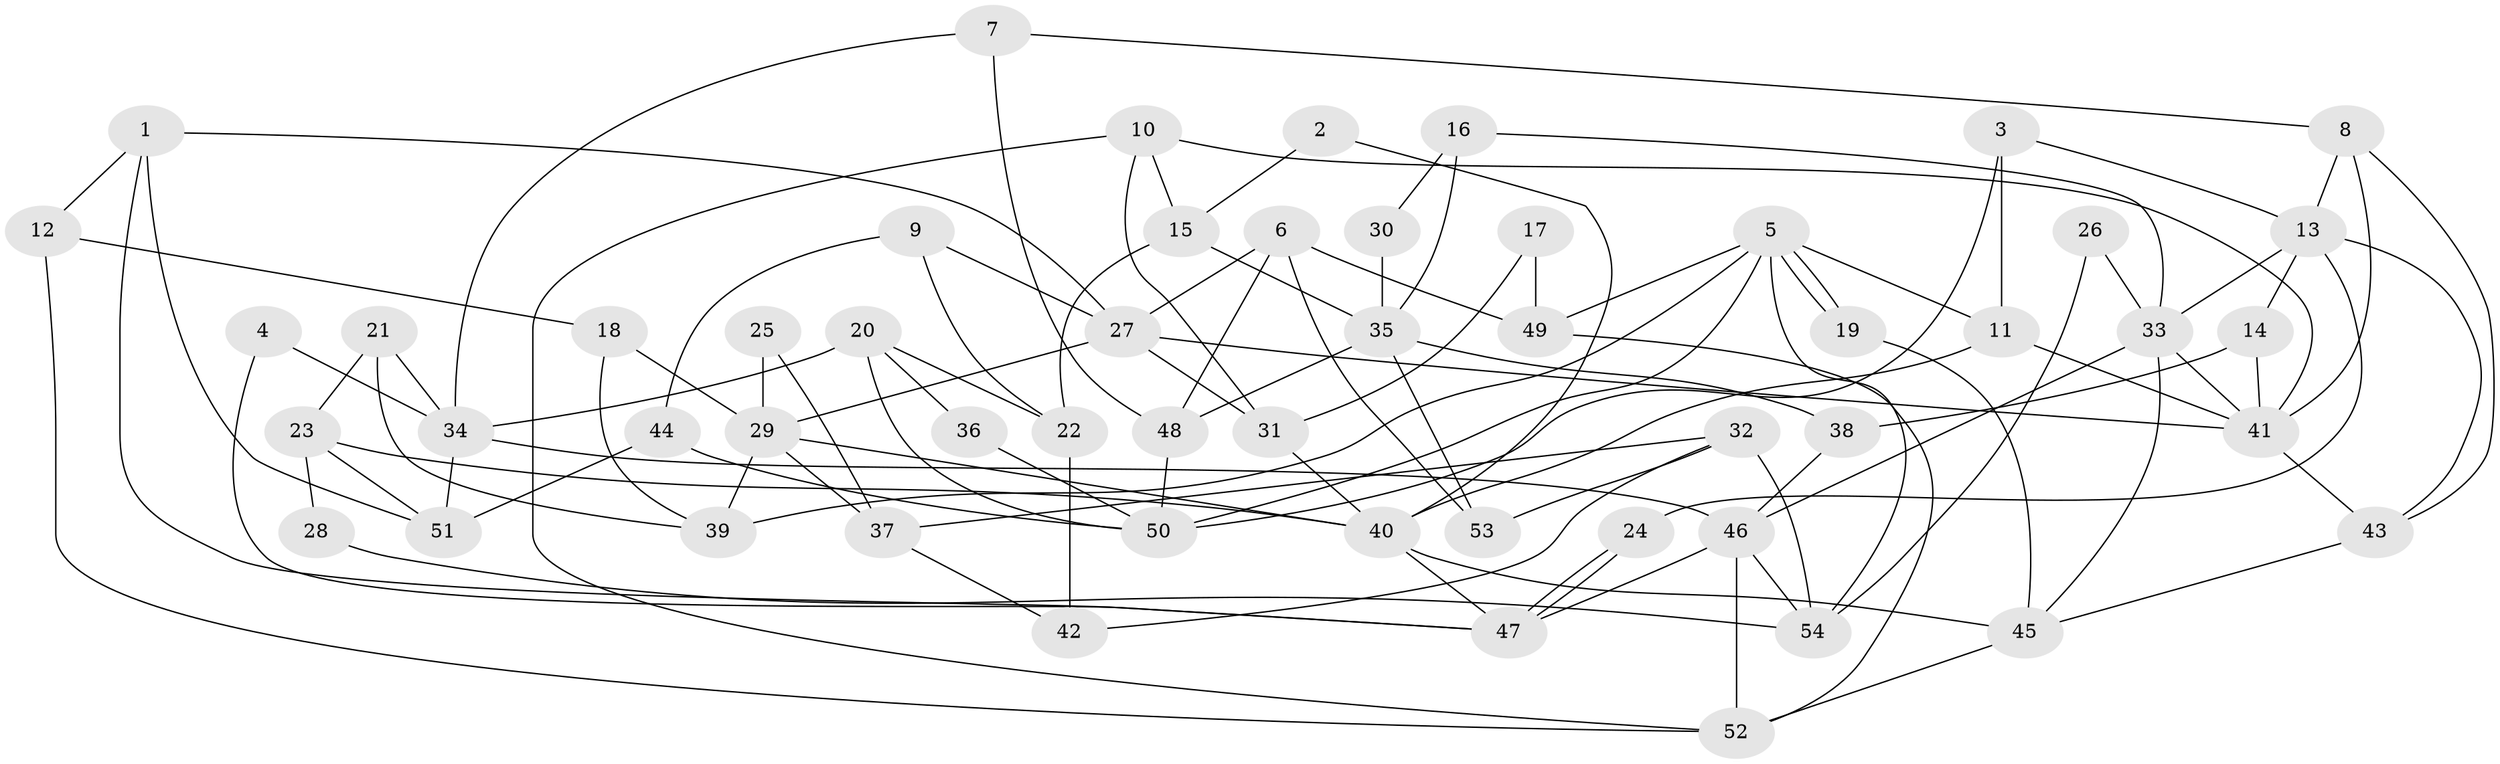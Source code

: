 // Generated by graph-tools (version 1.1) at 2025/02/03/09/25 03:02:10]
// undirected, 54 vertices, 108 edges
graph export_dot {
graph [start="1"]
  node [color=gray90,style=filled];
  1;
  2;
  3;
  4;
  5;
  6;
  7;
  8;
  9;
  10;
  11;
  12;
  13;
  14;
  15;
  16;
  17;
  18;
  19;
  20;
  21;
  22;
  23;
  24;
  25;
  26;
  27;
  28;
  29;
  30;
  31;
  32;
  33;
  34;
  35;
  36;
  37;
  38;
  39;
  40;
  41;
  42;
  43;
  44;
  45;
  46;
  47;
  48;
  49;
  50;
  51;
  52;
  53;
  54;
  1 -- 47;
  1 -- 27;
  1 -- 12;
  1 -- 51;
  2 -- 40;
  2 -- 15;
  3 -- 11;
  3 -- 13;
  3 -- 50;
  4 -- 47;
  4 -- 34;
  5 -- 19;
  5 -- 19;
  5 -- 50;
  5 -- 11;
  5 -- 39;
  5 -- 49;
  5 -- 54;
  6 -- 49;
  6 -- 27;
  6 -- 48;
  6 -- 53;
  7 -- 8;
  7 -- 48;
  7 -- 34;
  8 -- 43;
  8 -- 41;
  8 -- 13;
  9 -- 27;
  9 -- 44;
  9 -- 22;
  10 -- 41;
  10 -- 52;
  10 -- 15;
  10 -- 31;
  11 -- 40;
  11 -- 41;
  12 -- 18;
  12 -- 52;
  13 -- 14;
  13 -- 24;
  13 -- 33;
  13 -- 43;
  14 -- 38;
  14 -- 41;
  15 -- 35;
  15 -- 22;
  16 -- 33;
  16 -- 35;
  16 -- 30;
  17 -- 31;
  17 -- 49;
  18 -- 29;
  18 -- 39;
  19 -- 45;
  20 -- 34;
  20 -- 22;
  20 -- 36;
  20 -- 50;
  21 -- 23;
  21 -- 34;
  21 -- 39;
  22 -- 42;
  23 -- 40;
  23 -- 51;
  23 -- 28;
  24 -- 47;
  24 -- 47;
  25 -- 29;
  25 -- 37;
  26 -- 54;
  26 -- 33;
  27 -- 31;
  27 -- 41;
  27 -- 29;
  28 -- 54;
  29 -- 39;
  29 -- 37;
  29 -- 40;
  30 -- 35;
  31 -- 40;
  32 -- 37;
  32 -- 54;
  32 -- 42;
  32 -- 53;
  33 -- 45;
  33 -- 41;
  33 -- 46;
  34 -- 46;
  34 -- 51;
  35 -- 53;
  35 -- 48;
  35 -- 38;
  36 -- 50;
  37 -- 42;
  38 -- 46;
  40 -- 47;
  40 -- 45;
  41 -- 43;
  43 -- 45;
  44 -- 50;
  44 -- 51;
  45 -- 52;
  46 -- 52;
  46 -- 47;
  46 -- 54;
  48 -- 50;
  49 -- 52;
}
